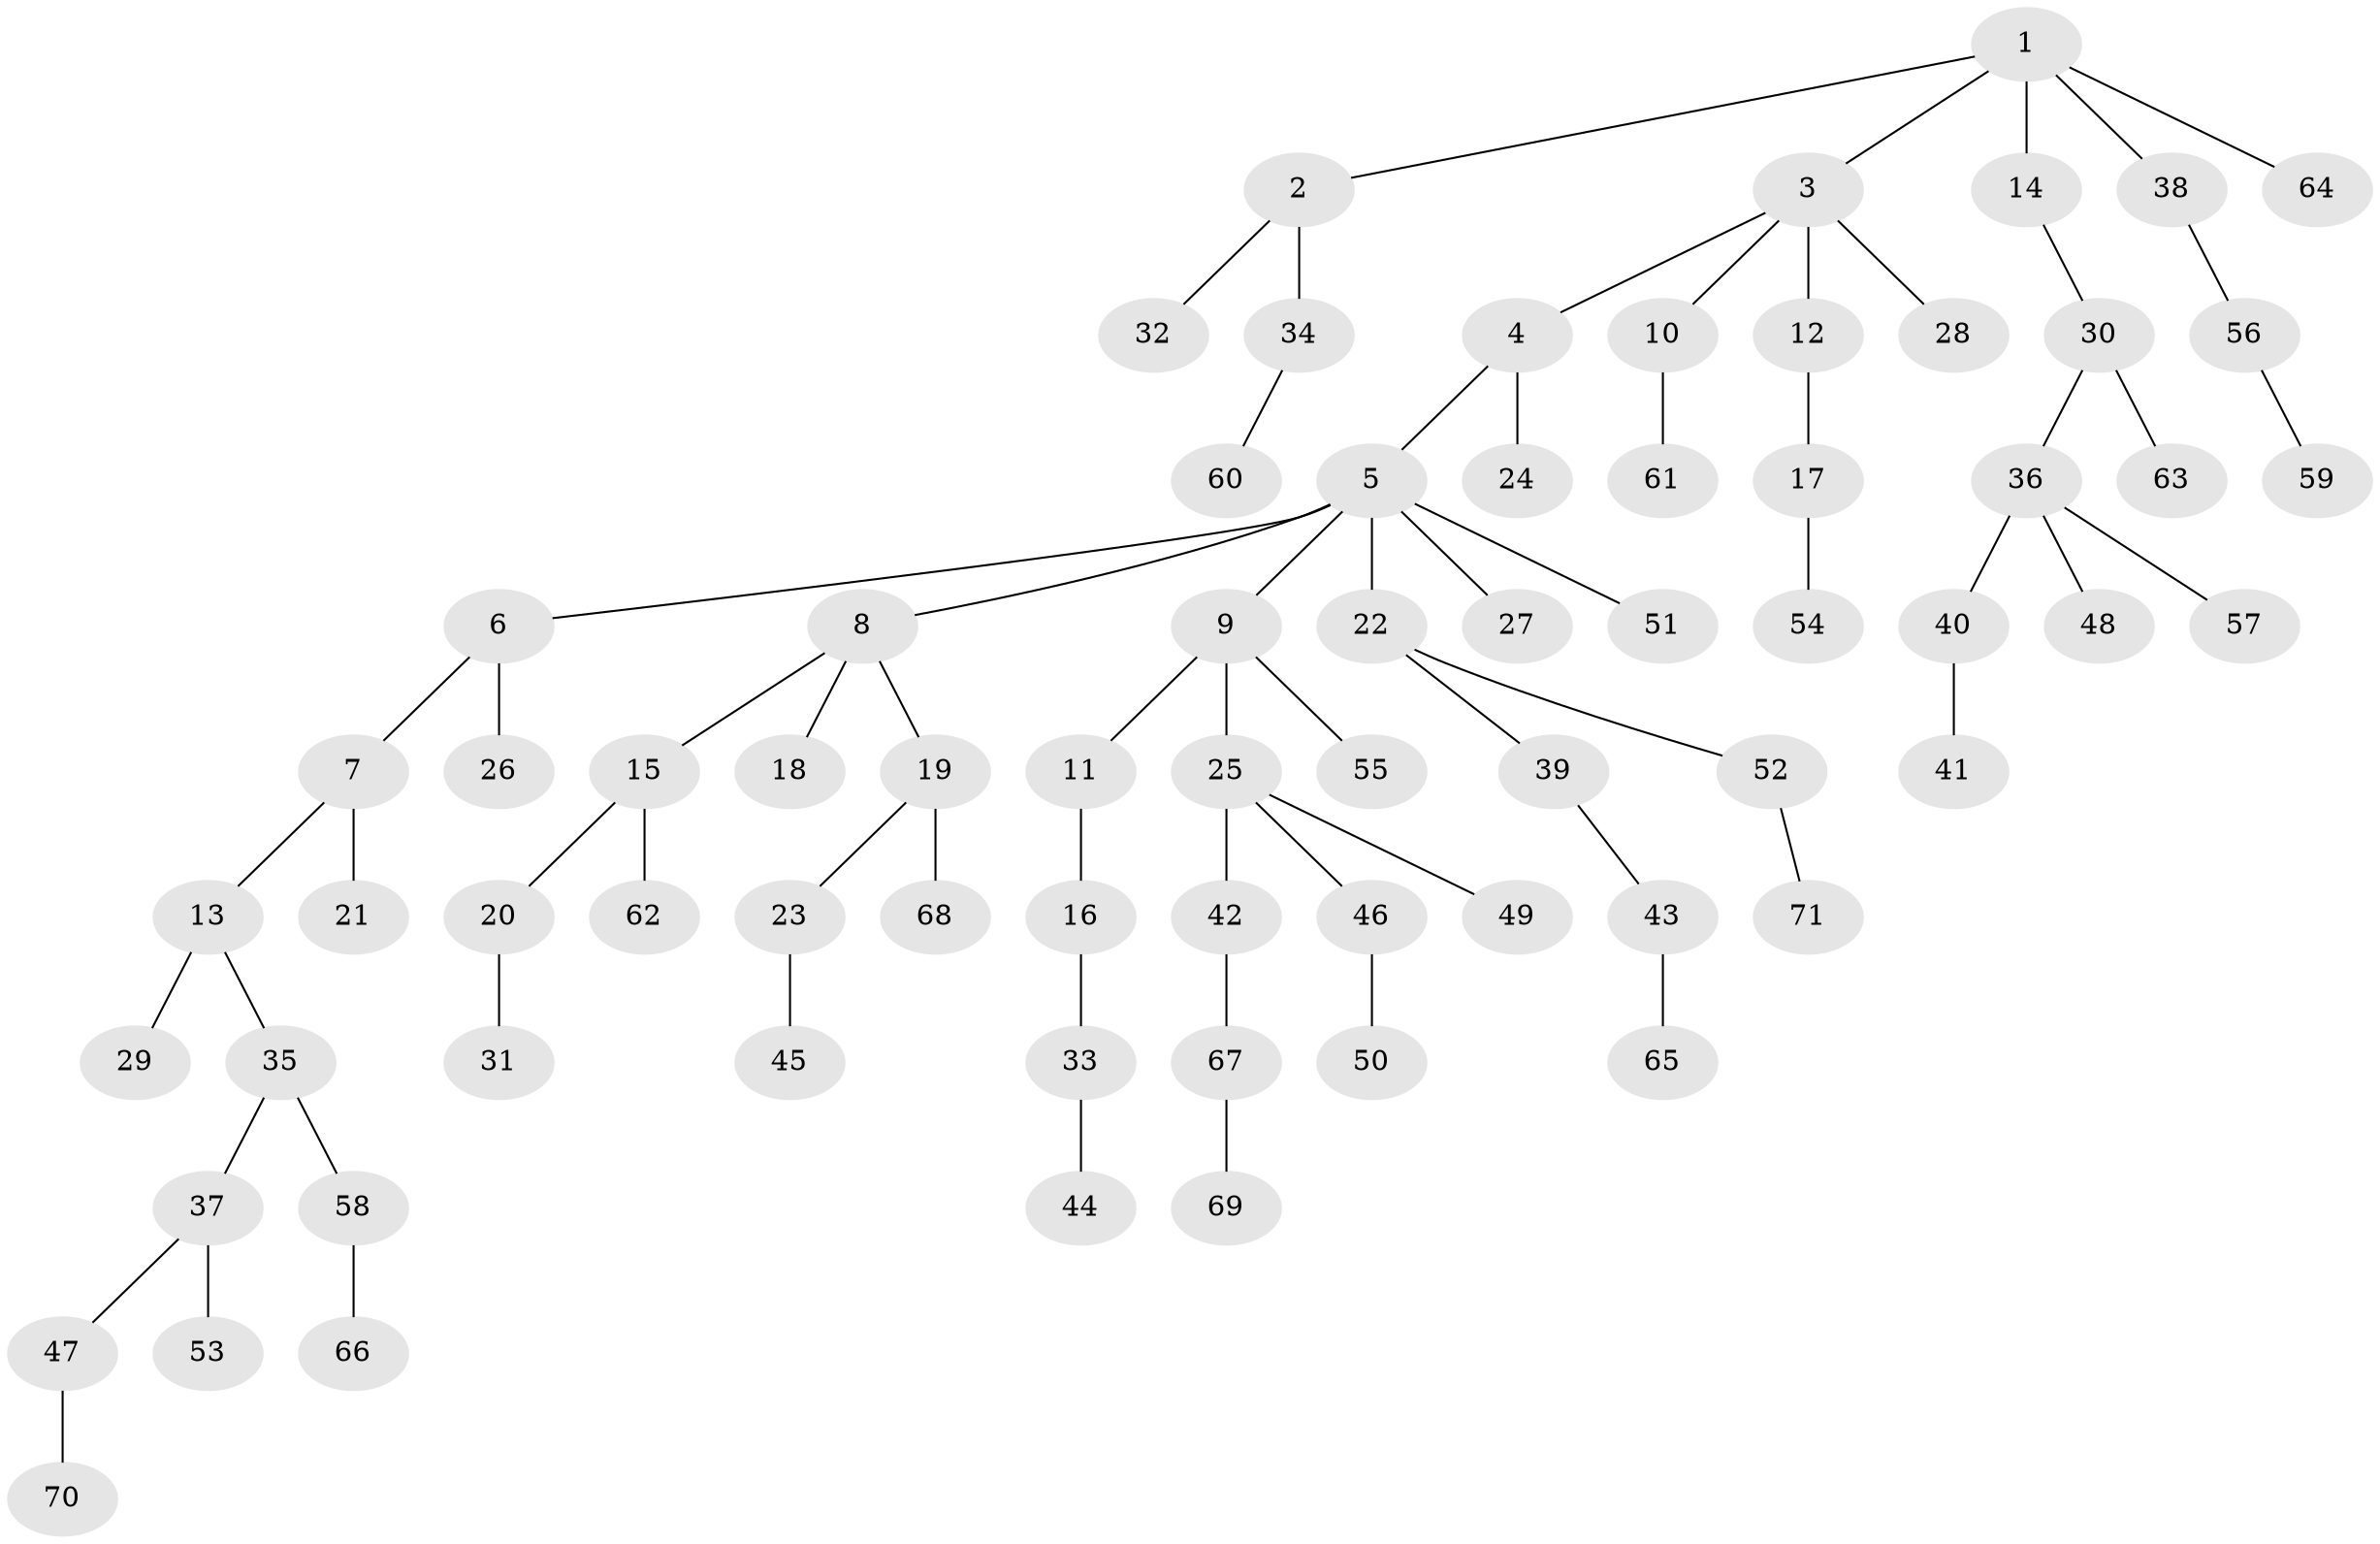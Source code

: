 // Generated by graph-tools (version 1.1) at 2025/11/02/27/25 16:11:28]
// undirected, 71 vertices, 70 edges
graph export_dot {
graph [start="1"]
  node [color=gray90,style=filled];
  1;
  2;
  3;
  4;
  5;
  6;
  7;
  8;
  9;
  10;
  11;
  12;
  13;
  14;
  15;
  16;
  17;
  18;
  19;
  20;
  21;
  22;
  23;
  24;
  25;
  26;
  27;
  28;
  29;
  30;
  31;
  32;
  33;
  34;
  35;
  36;
  37;
  38;
  39;
  40;
  41;
  42;
  43;
  44;
  45;
  46;
  47;
  48;
  49;
  50;
  51;
  52;
  53;
  54;
  55;
  56;
  57;
  58;
  59;
  60;
  61;
  62;
  63;
  64;
  65;
  66;
  67;
  68;
  69;
  70;
  71;
  1 -- 2;
  1 -- 3;
  1 -- 14;
  1 -- 38;
  1 -- 64;
  2 -- 32;
  2 -- 34;
  3 -- 4;
  3 -- 10;
  3 -- 12;
  3 -- 28;
  4 -- 5;
  4 -- 24;
  5 -- 6;
  5 -- 8;
  5 -- 9;
  5 -- 22;
  5 -- 27;
  5 -- 51;
  6 -- 7;
  6 -- 26;
  7 -- 13;
  7 -- 21;
  8 -- 15;
  8 -- 18;
  8 -- 19;
  9 -- 11;
  9 -- 25;
  9 -- 55;
  10 -- 61;
  11 -- 16;
  12 -- 17;
  13 -- 29;
  13 -- 35;
  14 -- 30;
  15 -- 20;
  15 -- 62;
  16 -- 33;
  17 -- 54;
  19 -- 23;
  19 -- 68;
  20 -- 31;
  22 -- 39;
  22 -- 52;
  23 -- 45;
  25 -- 42;
  25 -- 46;
  25 -- 49;
  30 -- 36;
  30 -- 63;
  33 -- 44;
  34 -- 60;
  35 -- 37;
  35 -- 58;
  36 -- 40;
  36 -- 48;
  36 -- 57;
  37 -- 47;
  37 -- 53;
  38 -- 56;
  39 -- 43;
  40 -- 41;
  42 -- 67;
  43 -- 65;
  46 -- 50;
  47 -- 70;
  52 -- 71;
  56 -- 59;
  58 -- 66;
  67 -- 69;
}
